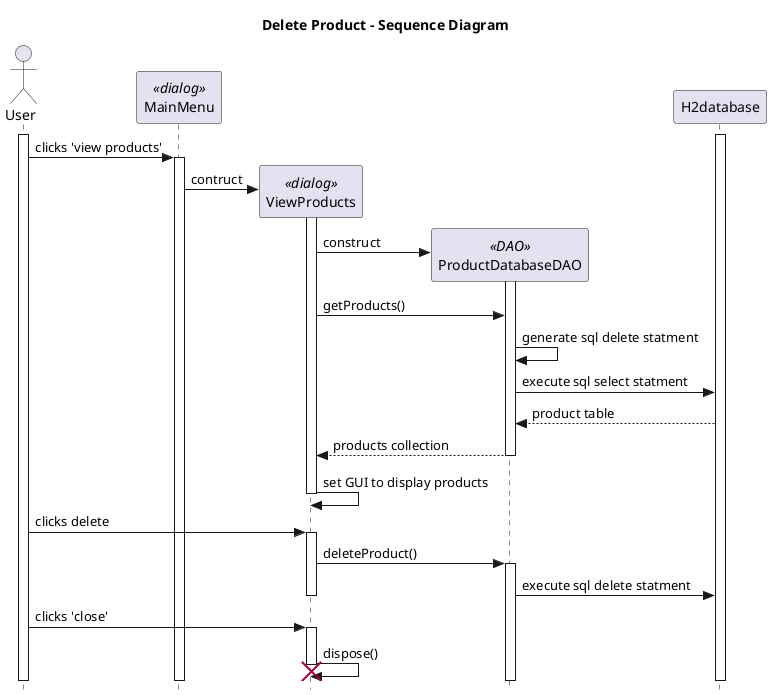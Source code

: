 @startuml
@startuml
' use strict UML mode
skinparam style strictuml

title Delete Product - Sequence Diagram

actor User
activate User
participant "MainMenu" <<dialog>>


activate H2database


User -> MainMenu++ : clicks 'view products'

create ViewProducts <<dialog>>
MainMenu -> ViewProducts : contruct
ViewProducts ++

create ProductDatabaseDAO <<DAO>>
ViewProducts -> ProductDatabaseDAO : construct
activate ProductDatabaseDAO



ViewProducts -> ProductDatabaseDAO : getProducts()

ProductDatabaseDAO -> ProductDatabaseDAO : generate sql delete statment
ProductDatabaseDAO -> H2database : execute sql select statment
H2database --> ProductDatabaseDAO : product table
return products collection
ViewProducts -> ViewProducts : set GUI to display products
ViewProducts--

User -> ViewProducts++ : clicks delete
ViewProducts -> ProductDatabaseDAO++ : deleteProduct()
ProductDatabaseDAO -> H2database : execute sql delete statment
ViewProducts--

User -> ViewProducts++ : clicks 'close'
ViewProducts -> ViewProducts : dispose()
destroy ViewProducts
ViewProducts--

database H2database


@enduml

